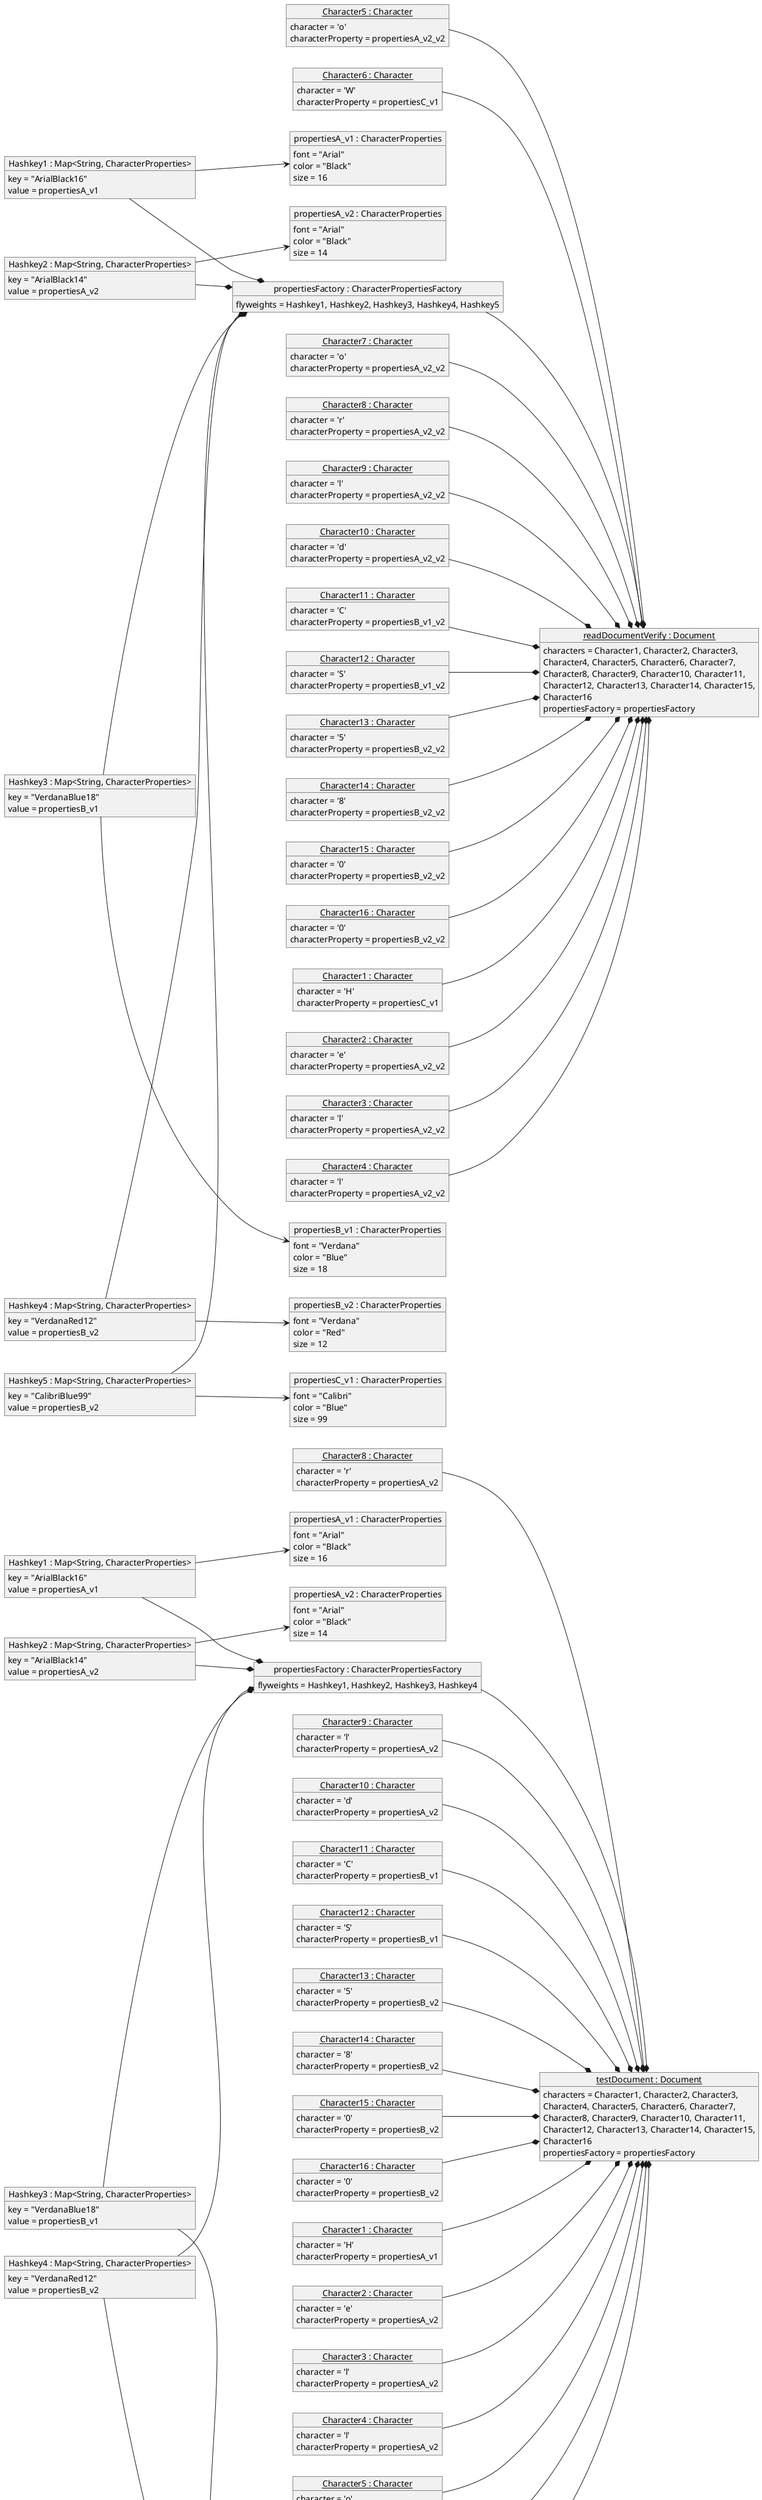 @startuml
left to right direction

object "<u>testDocument : Document</u>" as testDocument{
    characters = Character1, Character2, Character3,
    Character4, Character5, Character6, Character7,
    Character8, Character9, Character10, Character11,
    Character12, Character13, Character14, Character15,
    Character16
    propertiesFactory = propertiesFactory
}




object "<u>Character1 : Character</u>" as Character1{
    character = 'H'
    characterProperty = propertiesA_v1
}

object "<u>Character2 : Character</u>" as Character2{
    character = 'e'
    characterProperty = propertiesA_v2
}

object "<u>Character3 : Character</u>" as Character3{
    character = 'l'
    characterProperty = propertiesA_v2
}

object "<u>Character4 : Character</u>" as Character4{
    character = 'l'
    characterProperty = propertiesA_v2
}

object "<u>Character5 : Character</u>" as Character5{
    character = 'o'
    characterProperty = propertiesA_v2
}

object "<u>Character6 : Character</u>" as Character6{
    character = 'W'
    characterProperty = propertiesA_v1
}

object "<u>Character7 : Character</u>" as Character7{
    character = 'o'
    characterProperty = propertiesA_v2
}

object "<u>Character8 : Character</u>" as Character8{
    character = 'r'
    characterProperty = propertiesA_v2
}

object "<u>Character9 : Character</u>" as Character9{
    character = 'l'
    characterProperty = propertiesA_v2
}

object "<u>Character10 : Character</u>" as Character10{
    character = 'd'
    characterProperty = propertiesA_v2
}

object "<u>Character11 : Character</u>" as Character11{
    character = 'C'
    characterProperty = propertiesB_v1
}

object "<u>Character12 : Character</u>" as Character12{
    character = 'S'
    characterProperty = propertiesB_v1
}

object "<u>Character13 : Character</u>" as Character13{
    character = '5'
    characterProperty = propertiesB_v2
}

object "<u>Character14 : Character</u>" as Character14{
    character = '8'
    characterProperty = propertiesB_v2
}

object "<u>Character15 : Character</u>" as Character15{
    character = '0'
    characterProperty = propertiesB_v2
}


object "<u>Character16 : Character</u>" as Character16{
    character = '0'
    characterProperty = propertiesB_v2
}




object "propertiesFactory : CharacterPropertiesFactory" as PropertiesFactory {
    flyweights = Hashkey1, Hashkey2, Hashkey3, Hashkey4
}

object "Hashkey1 : Map<String, CharacterProperties>" as Hashkey1{
    key = "ArialBlack16"
    value = propertiesA_v1
}

object "Hashkey2 : Map<String, CharacterProperties>" as Hashkey2{
    key = "ArialBlack14"
    value = propertiesA_v2
}

object "Hashkey3 : Map<String, CharacterProperties>" as Hashkey3{
    key = "VerdanaBlue18"
    value = propertiesB_v1
}

object "Hashkey4 : Map<String, CharacterProperties>" as Hashkey4{
    key = "VerdanaRed12"
    value = propertiesB_v2
}


object "propertiesA_v1 : CharacterProperties" as propertiesA_v1{
    font = "Arial"
    color = "Black"
    size = 16
}

object "propertiesA_v2 : CharacterProperties" as propertiesA_v2{
    font = "Arial"
    color = "Black"
    size = 14
}

object "propertiesB_v1 : CharacterProperties" as propertiesB_v1{
    font = "Verdana"
    color = "Blue"
    size = 18
}

object "propertiesB_v2 : CharacterProperties" as propertiesB_v2{
    font = "Verdana"
    color = "Red"
    size = 12
}



Character1 --* testDocument
Character2 --* testDocument
Character3 --* testDocument
Character4 --* testDocument
Character5 --* testDocument
Character6 --* testDocument
Character7 --* testDocument
Character8 --* testDocument
Character9 --* testDocument
Character10 --* testDocument
Character11 --* testDocument
Character12 --* testDocument
Character13 --* testDocument
Character14 --* testDocument
Character15 --* testDocument
Character16 --* testDocument

PropertiesFactory --* testDocument

Hashkey1 --* PropertiesFactory
Hashkey2 --* PropertiesFactory
Hashkey3 --* PropertiesFactory
Hashkey4 --* PropertiesFactory

Hashkey1 --> propertiesA_v1
Hashkey2 --> propertiesA_v2
Hashkey3 --> propertiesB_v1
Hashkey4 --> propertiesB_v2




object "<u>readDocumentVerify : Document</u>" as readDocumentVerify{
    characters = Character1, Character2, Character3,
    Character4, Character5, Character6, Character7,
    Character8, Character9, Character10, Character11,
    Character12, Character13, Character14, Character15,
    Character16
    propertiesFactory = propertiesFactory
}



object "<u>Character1 : Character</u>" as Character1v2{
    character = 'H'
    characterProperty = propertiesC_v1
}

object "<u>Character2 : Character</u>" as Character2v2{
    character = 'e'
    characterProperty = propertiesA_v2_v2
}

object "<u>Character3 : Character</u>" as Character3v2{
    character = 'l'
    characterProperty = propertiesA_v2_v2
}

object "<u>Character4 : Character</u>" as Character4v2{
    character = 'l'
    characterProperty = propertiesA_v2_v2
}

object "<u>Character5 : Character</u>" as Character5v2{
    character = 'o'
    characterProperty = propertiesA_v2_v2
}

object "<u>Character6 : Character</u>" as Character6v2{
    character = 'W'
    characterProperty = propertiesC_v1
}

object "<u>Character7 : Character</u>" as Character7v2{
    character = 'o'
    characterProperty = propertiesA_v2_v2
}

object "<u>Character8 : Character</u>" as Character8v2{
    character = 'r'
    characterProperty = propertiesA_v2_v2
}

object "<u>Character9 : Character</u>" as Character9v2{
    character = 'l'
    characterProperty = propertiesA_v2_v2
}

object "<u>Character10 : Character</u>" as Character10v2{
    character = 'd'
    characterProperty = propertiesA_v2_v2
}

object "<u>Character11 : Character</u>" as Character11v2{
    character = 'C'
    characterProperty = propertiesB_v1_v2
}

object "<u>Character12 : Character</u>" as Character12v2{
    character = 'S'
    characterProperty = propertiesB_v1_v2
}

object "<u>Character13 : Character</u>" as Character13v2{
    character = '5'
    characterProperty = propertiesB_v2_v2
}

object "<u>Character14 : Character</u>" as Character14v2{
    character = '8'
    characterProperty = propertiesB_v2_v2
}

object "<u>Character15 : Character</u>" as Character15v2{
    character = '0'
    characterProperty = propertiesB_v2_v2
}


object "<u>Character16 : Character</u>" as Character16v2{
    character = '0'
    characterProperty = propertiesB_v2_v2
}



object "propertiesFactory : CharacterPropertiesFactory" as PropertiesFactoryv2 {
    flyweights = Hashkey1, Hashkey2, Hashkey3, Hashkey4, Hashkey5
}

object "Hashkey1 : Map<String, CharacterProperties>" as Hashkey1v2{
    key = "ArialBlack16"
    value = propertiesA_v1
}

object "Hashkey2 : Map<String, CharacterProperties>" as Hashkey2v2{
    key = "ArialBlack14"
    value = propertiesA_v2
}

object "Hashkey3 : Map<String, CharacterProperties>" as Hashkey3v2{
    key = "VerdanaBlue18"
    value = propertiesB_v1
}

object "Hashkey4 : Map<String, CharacterProperties>" as Hashkey4v2{
    key = "VerdanaRed12"
    value = propertiesB_v2
}

object "Hashkey5 : Map<String, CharacterProperties>" as Hashkey5v2{
    key = "CalibriBlue99"
    value = propertiesB_v2
}

object "propertiesA_v1 : CharacterProperties" as propertiesA_v1_v2{
    font = "Arial"
    color = "Black"
    size = 16
}

object "propertiesA_v2 : CharacterProperties" as propertiesA_v2_v2{
    font = "Arial"
    color = "Black"
    size = 14
}

object "propertiesB_v1 : CharacterProperties" as propertiesB_v1_v2{
    font = "Verdana"
    color = "Blue"
    size = 18
}

object "propertiesB_v2 : CharacterProperties" as propertiesB_v2_v2{
    font = "Verdana"
    color = "Red"
    size = 12
}

object "propertiesC_v1 : CharacterProperties" as propertiesC_v1{
    font = "Calibri"
    color = "Blue"
    size = 99
}



Character1v2 --* readDocumentVerify
Character2v2 --* readDocumentVerify
Character3v2 --* readDocumentVerify
Character4v2 --* readDocumentVerify
Character5v2 --* readDocumentVerify
Character6v2 --* readDocumentVerify
Character7v2 --* readDocumentVerify
Character8v2 --* readDocumentVerify
Character9v2 --* readDocumentVerify
Character10v2 --* readDocumentVerify
Character11v2 --* readDocumentVerify
Character12v2 --* readDocumentVerify
Character13v2 --* readDocumentVerify
Character14v2 --* readDocumentVerify
Character15v2 --* readDocumentVerify
Character16v2 --* readDocumentVerify

PropertiesFactoryv2 --* readDocumentVerify

Hashkey1v2 --* PropertiesFactoryv2
Hashkey2v2 --* PropertiesFactoryv2
Hashkey3v2 --* PropertiesFactoryv2
Hashkey4v2 --* PropertiesFactoryv2
Hashkey5v2 --* PropertiesFactoryv2

Hashkey1v2 --> propertiesA_v1_v2
Hashkey2v2 --> propertiesA_v2_v2
Hashkey3v2 --> propertiesB_v1_v2
Hashkey4v2 --> propertiesB_v2_v2
Hashkey5v2 --> propertiesC_v1

@enduml